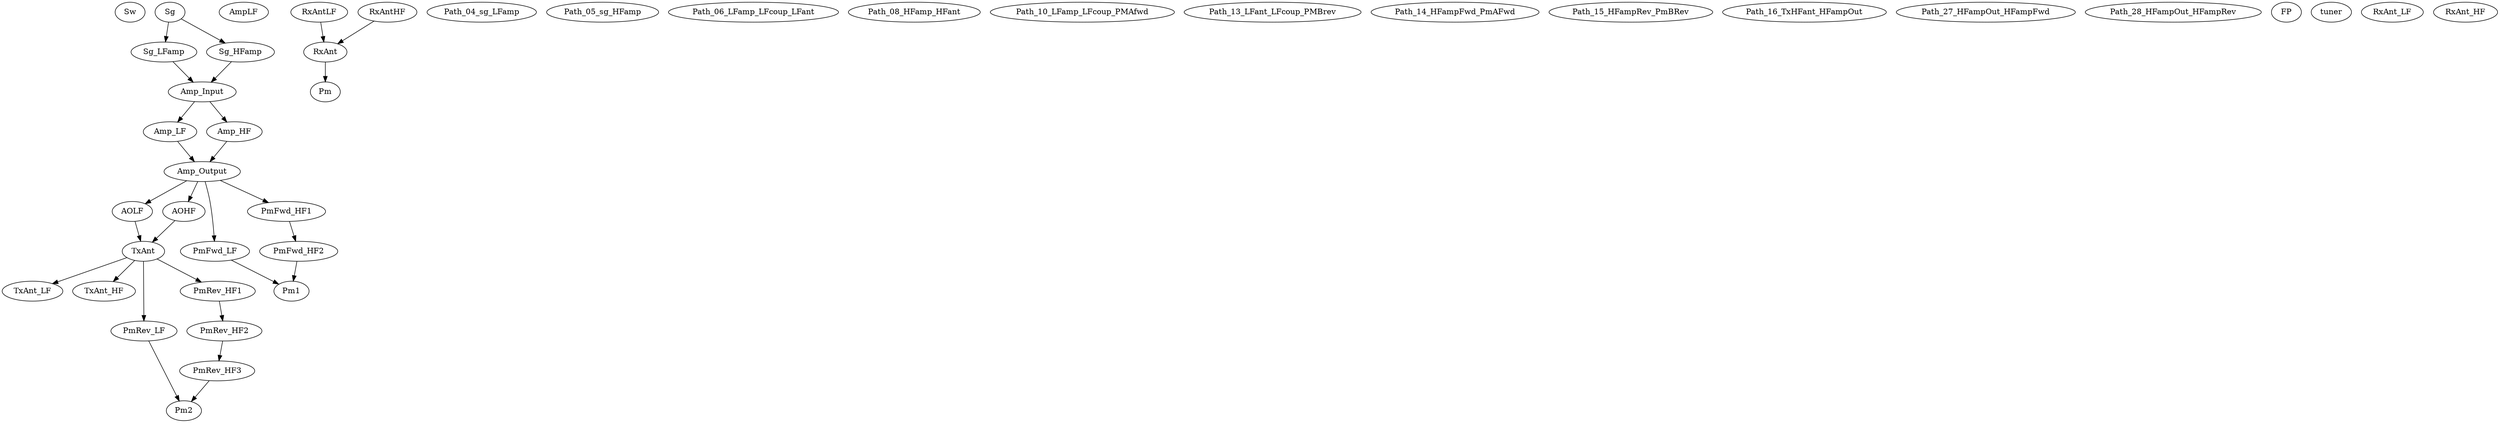 digraph {
    Sw                          [ini="sw_rc.ini"         condition="f<=18e9"]
    Sg                          [ini="sg-rs-smf100a.ini"      condition="1e5<=f<=22e9"]
    AmpLF                       [ini="amp-lf-bonn-blwa.ini"   condition="8e7<=f<=1e9"]
    #AmpHF                      [ini="amp-hf-bonn-blma.ini"   condition="1e9<f<=18e9"]
    Pm                          [ini="pm_rxatt.ini" ch=1      condition="1e7<f<=18e9"]
    Pm1                         [ini="pm_rs_nrp_2ch.ini" ch=1 condition="1e7<f<=18e9"]
    Pm2                         [ini="pm_rs_nrp_2ch.ini" ch=2 condition="1e7<f<=18e9"]
    
    Path_04_sg_LFamp            [ini="04-sg-LFamp.ini" condition="f<=18e9"]
    Path_05_sg_HFamp            [ini="05-sg-HFamp.ini" condition="f<=18e9"]
    
    Path_06_LFamp_LFcoup_LFant  [ini="06-LFamp-LFcoup-LFant.ini" condition="8e7<=f<=1e9"]
    Path_08_HFamp_HFant         [ini="08-HFamp-HFant.ini"        condition="f<=18e9"]

    Path_10_LFamp_LFcoup_PMAfwd [ini="10-LFamp-LFcoup-PMAfwd.ini" condition="8e7<=f<=1e9"]
    Path_13_LFant_LFcoup_PMBrev [ini="13-LFant-LFcoup-PMBrev.ini" condition="8e7<=f<=1e9"]
    
    Path_14_HFampFwd_PmAFwd     [ini="14-HFampfwd-PMAfwd.ini"  condition="f<=18e9"]
    Path_15_HFampRev_PmBRev     [ini="15-HFamprev-PMBrev.ini"  condition="f<=18e9"]
    Path_16_TxHFant_HFampOut    [ini="16-TxHFant-HFampOut.ini" condition="f<=18e9"]

    Path_27_HFampOut_HFampFwd   [ini="27-HFampOut-HFampFwd.ini"  condition="1e9<f<=18e9"]
    Path_28_HFampOut_HFampRev   [ini="28-HFampOut-HFampRev.ini" condition="1e9<f<=18e9"]

    FP                          [ini="prb_ar_fm7004.ini"]
    tuner                       [ini="mc_teseq_stirrer.ini"]

    TxAnt_LF                    [ini="ant-rs-hl223.ini" condition="100e6 <=f<=1e9"]
    TxAnt_HF                    [ini="ant-rs-hf907.ini" condition="1e9<f<=18e9"]
    RxAnt_LF                    [ini="ant-rs-hl223.ini" condition="100e6 <=f<=1e9"]
    RxAnt_HF                    [ini="ant-rs-hf907.ini" condition="1e9<f<=18e9"]

    Sg -> Sg_LFamp              [condition="f<=1e9"]
    Sg -> Sg_HFamp              [condition="1e9<f<=18e9"]
    
    Sg_LFamp -> Amp_Input       [dev=Path_04_sg_LFamp what="S21"]
    Sg_HFamp -> Amp_Input       [dev=Path_05_sg_HFamp what="S21"]
    
    Amp_Input -> Amp_LF         [condition="f<=1e9"]
    Amp_Input -> Amp_HF         [condition="1e9<f<=18e9"]

    Amp_LF -> Amp_Output        [dev=AmpLF what="S21"]
    Amp_HF -> Amp_Output        #[dev=AmpHF what="S21"]

    Amp_Output -> AOLF          [condition="f<=1e9"]
    Amp_Output -> AOHF          [condition="1e9<f<=18e9"]
    
    AOLF -> TxAnt               [dev=Path_06_LFamp_LFcoup_LFant what="S21" condition="f<=1e9"]
    AOHF -> TxAnt               [dev=Path_08_HFamp_HFant what="S21" condition="1e9<f<=18e9"]
    
    TxAnt -> TxAnt_LF           [condition="f<=1e9"]
    TxAnt -> TxAnt_HF           [condition="1e9<f<=18e9"]
       
    Amp_Output -> PmFwd_LF      [condition="8e7<=f<=1e9"]
    Amp_Output -> PmFwd_HF1     [condition="1e9<f<=18e9"]
    
    PmFwd_LF   -> Pm1           [dev=Path_10_LFamp_LFcoup_PMAfwd what="S21" condition="f<=1e9"]
    PmFwd_HF1  -> PmFwd_HF2     [dev=Path_27_HFampOut_HFampFwd what="S21" condition="1e9<f<=18e9"]
    PmFwd_HF2  -> Pm1           [dev=Path_14_HFampFwd_PmAFwd what="S21" condition="1e9<f<=18e9"]
    
    TxAnt -> PmRev_LF           [condition="f<=1e9"]
    TxAnt -> PmRev_HF1          [condition="1e9<f<=18e9"]
    
    PmRev_LF  -> Pm2            [dev=Path_13_LFant_LFcoup_PMBrev what="S21" condition="f<=1e9"]
    PmRev_HF1 -> PmRev_HF2      [dev=Path_16_TxHFant_HFampOut what="S21" condition="1e9<f<=18e9"]
    PmRev_HF2 -> PmRev_HF3      [dev=Path_28_HFampOut_HFampRev what="S21" condition="1e9<f<=18e9"]
    PmRev_HF3 -> Pm2            [dev=Path_15_HFampRev_PmBRev what="S21" condition="1e9<f<=18e9"]
    
    RxAntLF -> RxAnt            [condition="f<=1e9"]
    RxAntHF -> RxAnt            [condition="1e9<f<=18e9"]
    
    RxAnt -> Pm                 [dev=Pm]
}